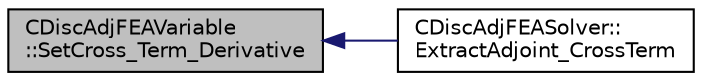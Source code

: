 digraph "CDiscAdjFEAVariable::SetCross_Term_Derivative"
{
  edge [fontname="Helvetica",fontsize="10",labelfontname="Helvetica",labelfontsize="10"];
  node [fontname="Helvetica",fontsize="10",shape=record];
  rankdir="LR";
  Node77 [label="CDiscAdjFEAVariable\l::SetCross_Term_Derivative",height=0.2,width=0.4,color="black", fillcolor="grey75", style="filled", fontcolor="black"];
  Node77 -> Node78 [dir="back",color="midnightblue",fontsize="10",style="solid",fontname="Helvetica"];
  Node78 [label="CDiscAdjFEASolver::\lExtractAdjoint_CrossTerm",height=0.2,width=0.4,color="black", fillcolor="white", style="filled",URL="$class_c_disc_adj_f_e_a_solver.html#a75dc51752e0345159b9f31bc42aa8f47",tooltip="Sets the adjoint values of the structural variables due to cross term contributions. "];
}
